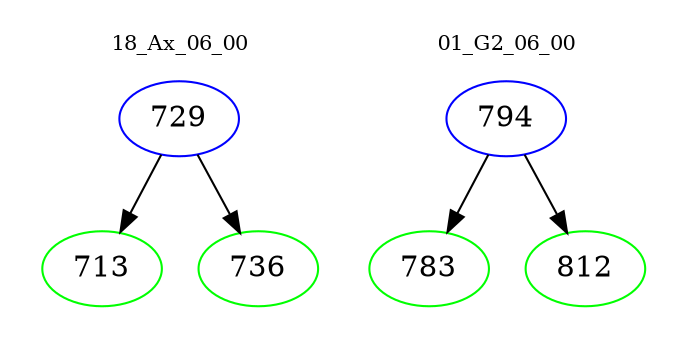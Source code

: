 digraph{
subgraph cluster_0 {
color = white
label = "18_Ax_06_00";
fontsize=10;
T0_729 [label="729", color="blue"]
T0_729 -> T0_713 [color="black"]
T0_713 [label="713", color="green"]
T0_729 -> T0_736 [color="black"]
T0_736 [label="736", color="green"]
}
subgraph cluster_1 {
color = white
label = "01_G2_06_00";
fontsize=10;
T1_794 [label="794", color="blue"]
T1_794 -> T1_783 [color="black"]
T1_783 [label="783", color="green"]
T1_794 -> T1_812 [color="black"]
T1_812 [label="812", color="green"]
}
}
